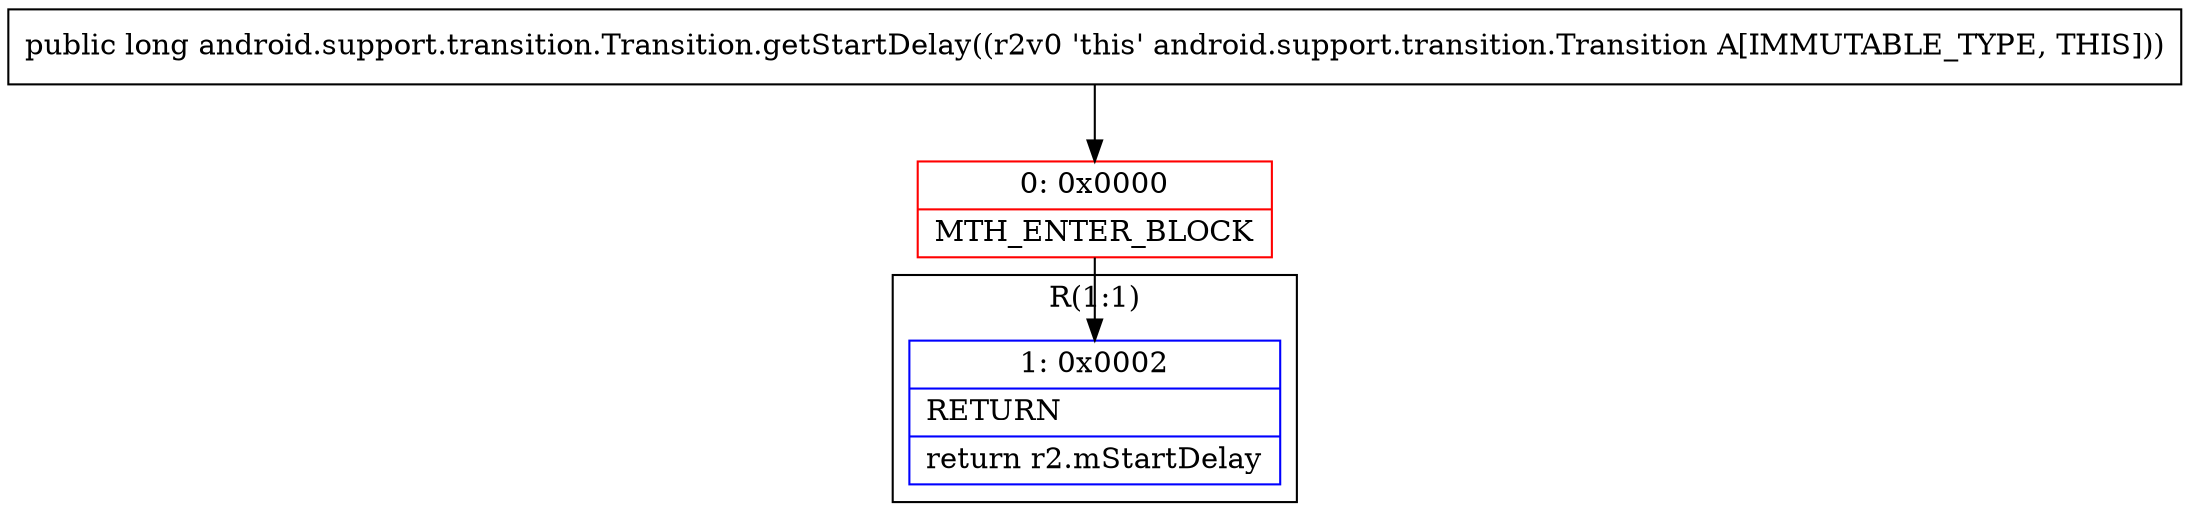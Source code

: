 digraph "CFG forandroid.support.transition.Transition.getStartDelay()J" {
subgraph cluster_Region_378601358 {
label = "R(1:1)";
node [shape=record,color=blue];
Node_1 [shape=record,label="{1\:\ 0x0002|RETURN\l|return r2.mStartDelay\l}"];
}
Node_0 [shape=record,color=red,label="{0\:\ 0x0000|MTH_ENTER_BLOCK\l}"];
MethodNode[shape=record,label="{public long android.support.transition.Transition.getStartDelay((r2v0 'this' android.support.transition.Transition A[IMMUTABLE_TYPE, THIS])) }"];
MethodNode -> Node_0;
Node_0 -> Node_1;
}

